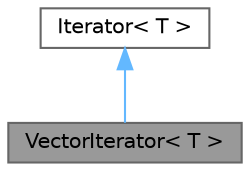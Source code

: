 digraph "VectorIterator&lt; T &gt;"
{
 // LATEX_PDF_SIZE
  bgcolor="transparent";
  edge [fontname=Helvetica,fontsize=10,labelfontname=Helvetica,labelfontsize=10];
  node [fontname=Helvetica,fontsize=10,shape=box,height=0.2,width=0.4];
  Node1 [id="Node000001",label="VectorIterator\< T \>",height=0.2,width=0.4,color="gray40", fillcolor="grey60", style="filled", fontcolor="black",tooltip="Iterator for traversing elements in the user and message vecotrs in other classes."];
  Node2 -> Node1 [id="edge1_Node000001_Node000002",dir="back",color="steelblue1",style="solid",tooltip=" "];
  Node2 [id="Node000002",label="Iterator\< T \>",height=0.2,width=0.4,color="gray40", fillcolor="white", style="filled",URL="$classIterator.html",tooltip="Abstract iterator interface for traversing collections."];
}
